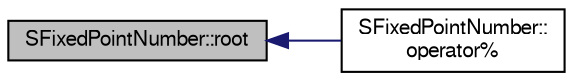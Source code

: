 digraph "SFixedPointNumber::root"
{
  bgcolor="transparent";
  edge [fontname="FreeSans",fontsize="10",labelfontname="FreeSans",labelfontsize="10"];
  node [fontname="FreeSans",fontsize="10",shape=record];
  rankdir="LR";
  Node1 [label="SFixedPointNumber::root",height=0.2,width=0.4,color="black", fillcolor="grey75", style="filled" fontcolor="black"];
  Node1 -> Node2 [dir="back",color="midnightblue",fontsize="10",style="solid",fontname="FreeSans"];
  Node2 [label="SFixedPointNumber::\loperator%",height=0.2,width=0.4,color="black",URL="$structSFixedPointNumber.html#a9f3b375b6fc16affa896b98276c2a7e7",tooltip="calculate root"];
}
